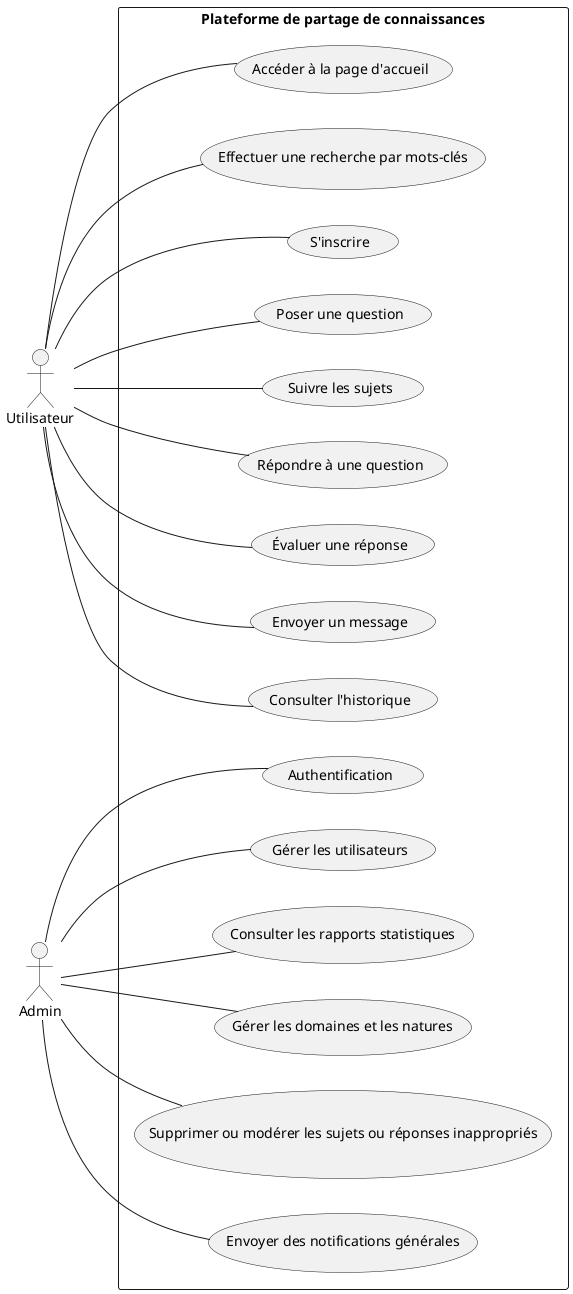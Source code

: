 @startuml

left to right direction
actor Utilisateur as U
actor Admin as A

rectangle "Plateforme de partage de connaissances" {
  U -- (Accéder à la page d'accueil)
  U -- (Effectuer une recherche par mots-clés)
  U -- (S'inscrire)
  U -- (Poser une question)
  U -- (Suivre les sujets)
  U -- (Répondre à une question)
  U -- (Évaluer une réponse)
  U -- (Envoyer un message)
  U -- (Consulter l'historique)
  
  A -- (Authentification)
  A -- (Gérer les utilisateurs)
  A -- (Consulter les rapports statistiques)
  A -- (Gérer les domaines et les natures)
  A -- (Supprimer ou modérer les sujets ou réponses inappropriés)
  A -- (Envoyer des notifications générales)
}

@enduml
